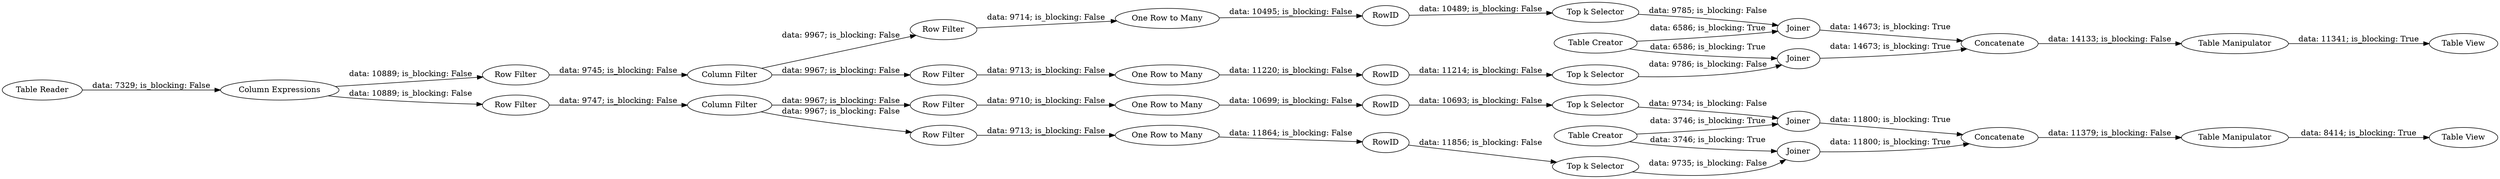 digraph {
	"2091690979014823679_20" [label=RowID]
	"2091690979014823679_18" [label="Top k Selector"]
	"2091690979014823679_11" [label="Row Filter"]
	"2091690979014823679_25" [label="Table Creator"]
	"2091690979014823679_34" [label="Table View"]
	"2091690979014823679_36" [label="Table Manipulator"]
	"2091690979014823679_24" [label="Top k Selector"]
	"2091690979014823679_35" [label="Table View"]
	"2091690979014823679_29" [label=Joiner]
	"2091690979014823679_10" [label="Row Filter"]
	"2091690979014823679_26" [label=Joiner]
	"2091690979014823679_27" [label=Joiner]
	"2091690979014823679_22" [label="One Row to Many"]
	"2091690979014823679_13" [label="One Row to Many"]
	"2091690979014823679_16" [label="One Row to Many"]
	"2091690979014823679_33" [label=Concatenate]
	"2091690979014823679_6" [label="Row Filter"]
	"2091690979014823679_14" [label=RowID]
	"2091690979014823679_37" [label="Table Manipulator"]
	"2091690979014823679_15" [label="Top k Selector"]
	"2091690979014823679_8" [label="Column Filter"]
	"2091690979014823679_7" [label="Column Filter"]
	"2091690979014823679_30" [label=Joiner]
	"2091690979014823679_5" [label="Row Filter"]
	"2091690979014823679_32" [label=Concatenate]
	"2091690979014823679_19" [label="One Row to Many"]
	"2091690979014823679_9" [label="Row Filter"]
	"2091690979014823679_28" [label="Table Creator"]
	"2091690979014823679_23" [label=RowID]
	"2091690979014823679_4" [label="Column Expressions"]
	"2091690979014823679_17" [label=RowID]
	"2091690979014823679_12" [label="Row Filter"]
	"2091690979014823679_1" [label="Table Reader"]
	"2091690979014823679_21" [label="Top k Selector"]
	"2091690979014823679_17" -> "2091690979014823679_18" [label="data: 11214; is_blocking: False"]
	"2091690979014823679_28" -> "2091690979014823679_29" [label="data: 3746; is_blocking: True"]
	"2091690979014823679_37" -> "2091690979014823679_35" [label="data: 8414; is_blocking: True"]
	"2091690979014823679_24" -> "2091690979014823679_30" [label="data: 9735; is_blocking: False"]
	"2091690979014823679_30" -> "2091690979014823679_33" [label="data: 11800; is_blocking: True"]
	"2091690979014823679_1" -> "2091690979014823679_4" [label="data: 7329; is_blocking: False"]
	"2091690979014823679_18" -> "2091690979014823679_27" [label="data: 9786; is_blocking: False"]
	"2091690979014823679_25" -> "2091690979014823679_26" [label="data: 6586; is_blocking: True"]
	"2091690979014823679_36" -> "2091690979014823679_34" [label="data: 11341; is_blocking: True"]
	"2091690979014823679_14" -> "2091690979014823679_15" [label="data: 10489; is_blocking: False"]
	"2091690979014823679_15" -> "2091690979014823679_26" [label="data: 9785; is_blocking: False"]
	"2091690979014823679_26" -> "2091690979014823679_32" [label="data: 14673; is_blocking: True"]
	"2091690979014823679_13" -> "2091690979014823679_14" [label="data: 10495; is_blocking: False"]
	"2091690979014823679_19" -> "2091690979014823679_20" [label="data: 10699; is_blocking: False"]
	"2091690979014823679_11" -> "2091690979014823679_19" [label="data: 9710; is_blocking: False"]
	"2091690979014823679_33" -> "2091690979014823679_37" [label="data: 11379; is_blocking: False"]
	"2091690979014823679_32" -> "2091690979014823679_36" [label="data: 14133; is_blocking: False"]
	"2091690979014823679_10" -> "2091690979014823679_16" [label="data: 9713; is_blocking: False"]
	"2091690979014823679_20" -> "2091690979014823679_21" [label="data: 10693; is_blocking: False"]
	"2091690979014823679_4" -> "2091690979014823679_6" [label="data: 10889; is_blocking: False"]
	"2091690979014823679_6" -> "2091690979014823679_8" [label="data: 9747; is_blocking: False"]
	"2091690979014823679_23" -> "2091690979014823679_24" [label="data: 11856; is_blocking: False"]
	"2091690979014823679_27" -> "2091690979014823679_32" [label="data: 14673; is_blocking: True"]
	"2091690979014823679_21" -> "2091690979014823679_29" [label="data: 9734; is_blocking: False"]
	"2091690979014823679_16" -> "2091690979014823679_17" [label="data: 11220; is_blocking: False"]
	"2091690979014823679_25" -> "2091690979014823679_27" [label="data: 6586; is_blocking: True"]
	"2091690979014823679_8" -> "2091690979014823679_12" [label="data: 9967; is_blocking: False"]
	"2091690979014823679_29" -> "2091690979014823679_33" [label="data: 11800; is_blocking: True"]
	"2091690979014823679_4" -> "2091690979014823679_5" [label="data: 10889; is_blocking: False"]
	"2091690979014823679_9" -> "2091690979014823679_13" [label="data: 9714; is_blocking: False"]
	"2091690979014823679_22" -> "2091690979014823679_23" [label="data: 11864; is_blocking: False"]
	"2091690979014823679_8" -> "2091690979014823679_11" [label="data: 9967; is_blocking: False"]
	"2091690979014823679_7" -> "2091690979014823679_9" [label="data: 9967; is_blocking: False"]
	"2091690979014823679_7" -> "2091690979014823679_10" [label="data: 9967; is_blocking: False"]
	"2091690979014823679_12" -> "2091690979014823679_22" [label="data: 9713; is_blocking: False"]
	"2091690979014823679_28" -> "2091690979014823679_30" [label="data: 3746; is_blocking: True"]
	"2091690979014823679_5" -> "2091690979014823679_7" [label="data: 9745; is_blocking: False"]
	rankdir=LR
}
